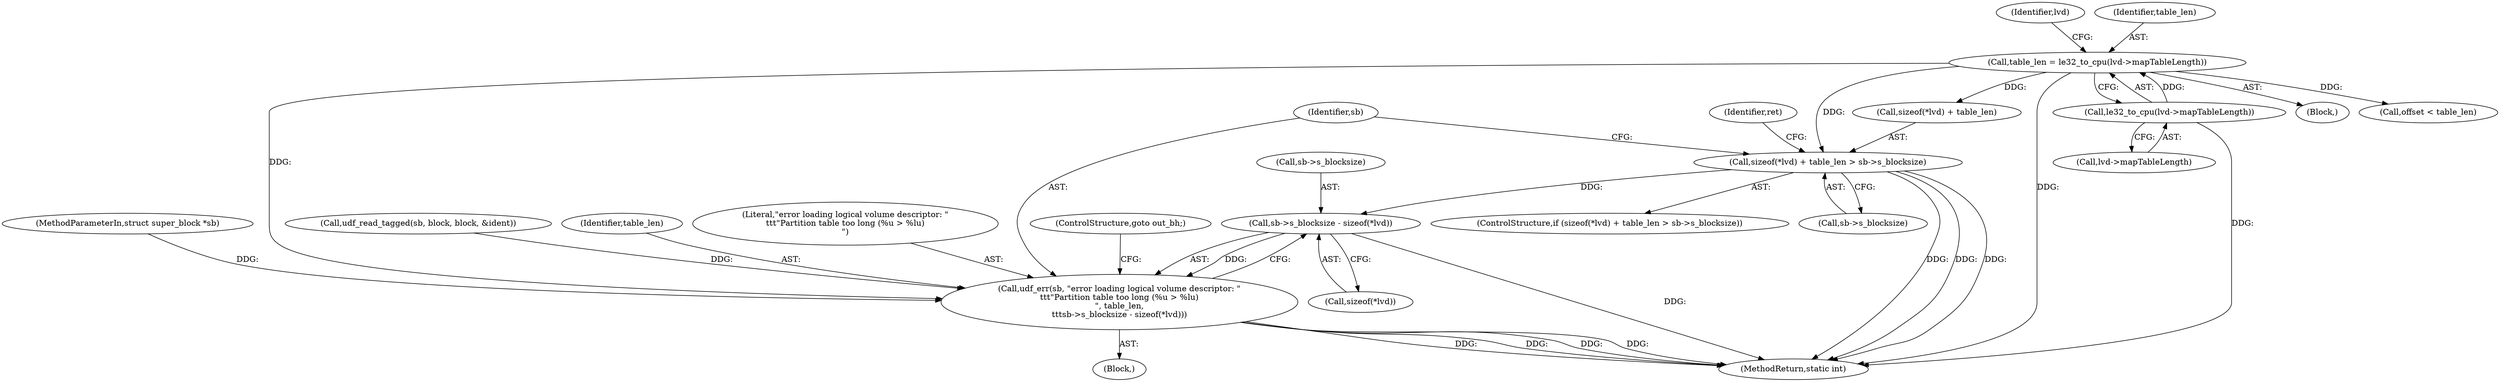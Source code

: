 digraph "0_linux_1df2ae31c724e57be9d7ac00d78db8a5dabdd050@API" {
"1000154" [label="(Call,sizeof(*lvd) + table_len > sb->s_blocksize)"];
"1000147" [label="(Call,table_len = le32_to_cpu(lvd->mapTableLength))"];
"1000149" [label="(Call,le32_to_cpu(lvd->mapTableLength))"];
"1000168" [label="(Call,sb->s_blocksize - sizeof(*lvd))"];
"1000164" [label="(Call,udf_err(sb, \"error loading logical volume descriptor: \"\n\t\t\t\"Partition table too long (%u > %lu)\n\", table_len,\n\t\t\tsb->s_blocksize - sizeof(*lvd)))"];
"1000175" [label="(ControlStructure,goto out_bh;)"];
"1000154" [label="(Call,sizeof(*lvd) + table_len > sb->s_blocksize)"];
"1000101" [label="(MethodParameterIn,struct super_block *sb)"];
"1000153" [label="(ControlStructure,if (sizeof(*lvd) + table_len > sb->s_blocksize))"];
"1000168" [label="(Call,sb->s_blocksize - sizeof(*lvd))"];
"1000163" [label="(Block,)"];
"1000155" [label="(Call,sizeof(*lvd) + table_len)"];
"1000177" [label="(Identifier,ret)"];
"1000150" [label="(Call,lvd->mapTableLength)"];
"1000691" [label="(MethodReturn,static int)"];
"1000164" [label="(Call,udf_err(sb, \"error loading logical volume descriptor: \"\n\t\t\t\"Partition table too long (%u > %lu)\n\", table_len,\n\t\t\tsb->s_blocksize - sizeof(*lvd)))"];
"1000147" [label="(Call,table_len = le32_to_cpu(lvd->mapTableLength))"];
"1000160" [label="(Call,sb->s_blocksize)"];
"1000169" [label="(Call,sb->s_blocksize)"];
"1000165" [label="(Identifier,sb)"];
"1000149" [label="(Call,le32_to_cpu(lvd->mapTableLength))"];
"1000104" [label="(Block,)"];
"1000201" [label="(Call,offset < table_len)"];
"1000125" [label="(Call,udf_read_tagged(sb, block, block, &ident))"];
"1000158" [label="(Identifier,lvd)"];
"1000167" [label="(Identifier,table_len)"];
"1000148" [label="(Identifier,table_len)"];
"1000166" [label="(Literal,\"error loading logical volume descriptor: \"\n\t\t\t\"Partition table too long (%u > %lu)\n\")"];
"1000172" [label="(Call,sizeof(*lvd))"];
"1000154" -> "1000153"  [label="AST: "];
"1000154" -> "1000160"  [label="CFG: "];
"1000155" -> "1000154"  [label="AST: "];
"1000160" -> "1000154"  [label="AST: "];
"1000165" -> "1000154"  [label="CFG: "];
"1000177" -> "1000154"  [label="CFG: "];
"1000154" -> "1000691"  [label="DDG: "];
"1000154" -> "1000691"  [label="DDG: "];
"1000154" -> "1000691"  [label="DDG: "];
"1000147" -> "1000154"  [label="DDG: "];
"1000154" -> "1000168"  [label="DDG: "];
"1000147" -> "1000104"  [label="AST: "];
"1000147" -> "1000149"  [label="CFG: "];
"1000148" -> "1000147"  [label="AST: "];
"1000149" -> "1000147"  [label="AST: "];
"1000158" -> "1000147"  [label="CFG: "];
"1000147" -> "1000691"  [label="DDG: "];
"1000149" -> "1000147"  [label="DDG: "];
"1000147" -> "1000155"  [label="DDG: "];
"1000147" -> "1000164"  [label="DDG: "];
"1000147" -> "1000201"  [label="DDG: "];
"1000149" -> "1000150"  [label="CFG: "];
"1000150" -> "1000149"  [label="AST: "];
"1000149" -> "1000691"  [label="DDG: "];
"1000168" -> "1000164"  [label="AST: "];
"1000168" -> "1000172"  [label="CFG: "];
"1000169" -> "1000168"  [label="AST: "];
"1000172" -> "1000168"  [label="AST: "];
"1000164" -> "1000168"  [label="CFG: "];
"1000168" -> "1000691"  [label="DDG: "];
"1000168" -> "1000164"  [label="DDG: "];
"1000164" -> "1000163"  [label="AST: "];
"1000165" -> "1000164"  [label="AST: "];
"1000166" -> "1000164"  [label="AST: "];
"1000167" -> "1000164"  [label="AST: "];
"1000175" -> "1000164"  [label="CFG: "];
"1000164" -> "1000691"  [label="DDG: "];
"1000164" -> "1000691"  [label="DDG: "];
"1000164" -> "1000691"  [label="DDG: "];
"1000164" -> "1000691"  [label="DDG: "];
"1000125" -> "1000164"  [label="DDG: "];
"1000101" -> "1000164"  [label="DDG: "];
}
